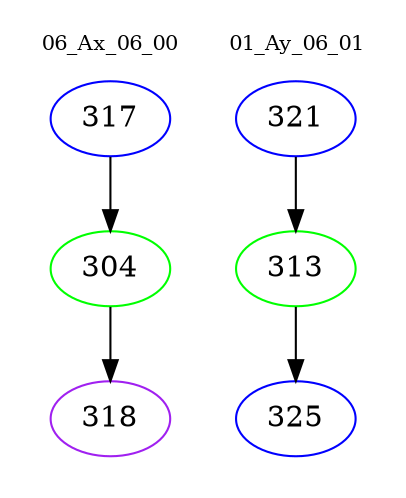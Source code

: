 digraph{
subgraph cluster_0 {
color = white
label = "06_Ax_06_00";
fontsize=10;
T0_317 [label="317", color="blue"]
T0_317 -> T0_304 [color="black"]
T0_304 [label="304", color="green"]
T0_304 -> T0_318 [color="black"]
T0_318 [label="318", color="purple"]
}
subgraph cluster_1 {
color = white
label = "01_Ay_06_01";
fontsize=10;
T1_321 [label="321", color="blue"]
T1_321 -> T1_313 [color="black"]
T1_313 [label="313", color="green"]
T1_313 -> T1_325 [color="black"]
T1_325 [label="325", color="blue"]
}
}
